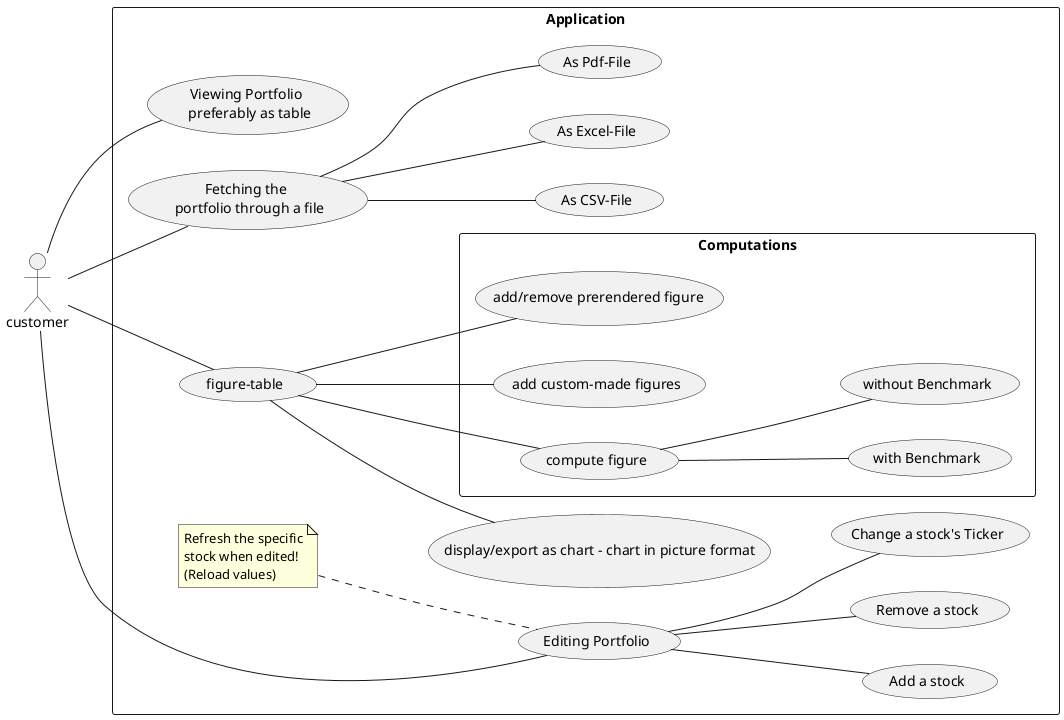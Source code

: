 @startuml
left to right direction
skinparam packageStyle rectangle

actor customer



rectangle Application {
customer -- (UC1)
customer -- (UC3)
customer -- (UC2)
customer -- (UC5)
(UC3) -- (Add a stock)
(UC3) -- (Remove a stock)
(UC3) -- (Change a stock's Ticker)

note left of (UC3)
    Refresh the specific
    stock when edited!
    (Reload values)
end note

(UC2) -- (As CSV-File)
(UC2) -- (As Excel-File)
(UC2) -- (As Pdf-File)
rectangle Computations {


(UC5) -- (add/remove prerendered figure)
(UC5) -- (add custom-made figures)
(UC5) -- (UC6)
(UC6) -- (with Benchmark)
(UC6) -- (without Benchmark)


usecase UC6 as "compute figure"
usecase UC5 as "figure-table"

}
(UC5) -- (display/export as chart - chart in picture format)
usecase UC1 as "Viewing Portfolio \n preferably as table"

usecase UC2 as "Fetching the \n portfolio through a file"

usecase UC3 as "Editing Portfolio"
}










@enduml